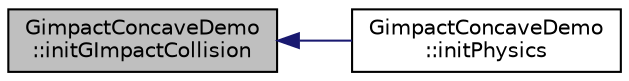 digraph "GimpactConcaveDemo::initGImpactCollision"
{
  edge [fontname="Helvetica",fontsize="10",labelfontname="Helvetica",labelfontsize="10"];
  node [fontname="Helvetica",fontsize="10",shape=record];
  rankdir="LR";
  Node1 [label="GimpactConcaveDemo\l::initGImpactCollision",height=0.2,width=0.4,color="black", fillcolor="grey75", style="filled", fontcolor="black"];
  Node1 -> Node2 [dir="back",color="midnightblue",fontsize="10",style="solid",fontname="Helvetica"];
  Node2 [label="GimpactConcaveDemo\l::initPhysics",height=0.2,width=0.4,color="black", fillcolor="white", style="filled",URL="$class_gimpact_concave_demo.html#aec87f0852ce9585a7cb666eb4f324adc"];
}
